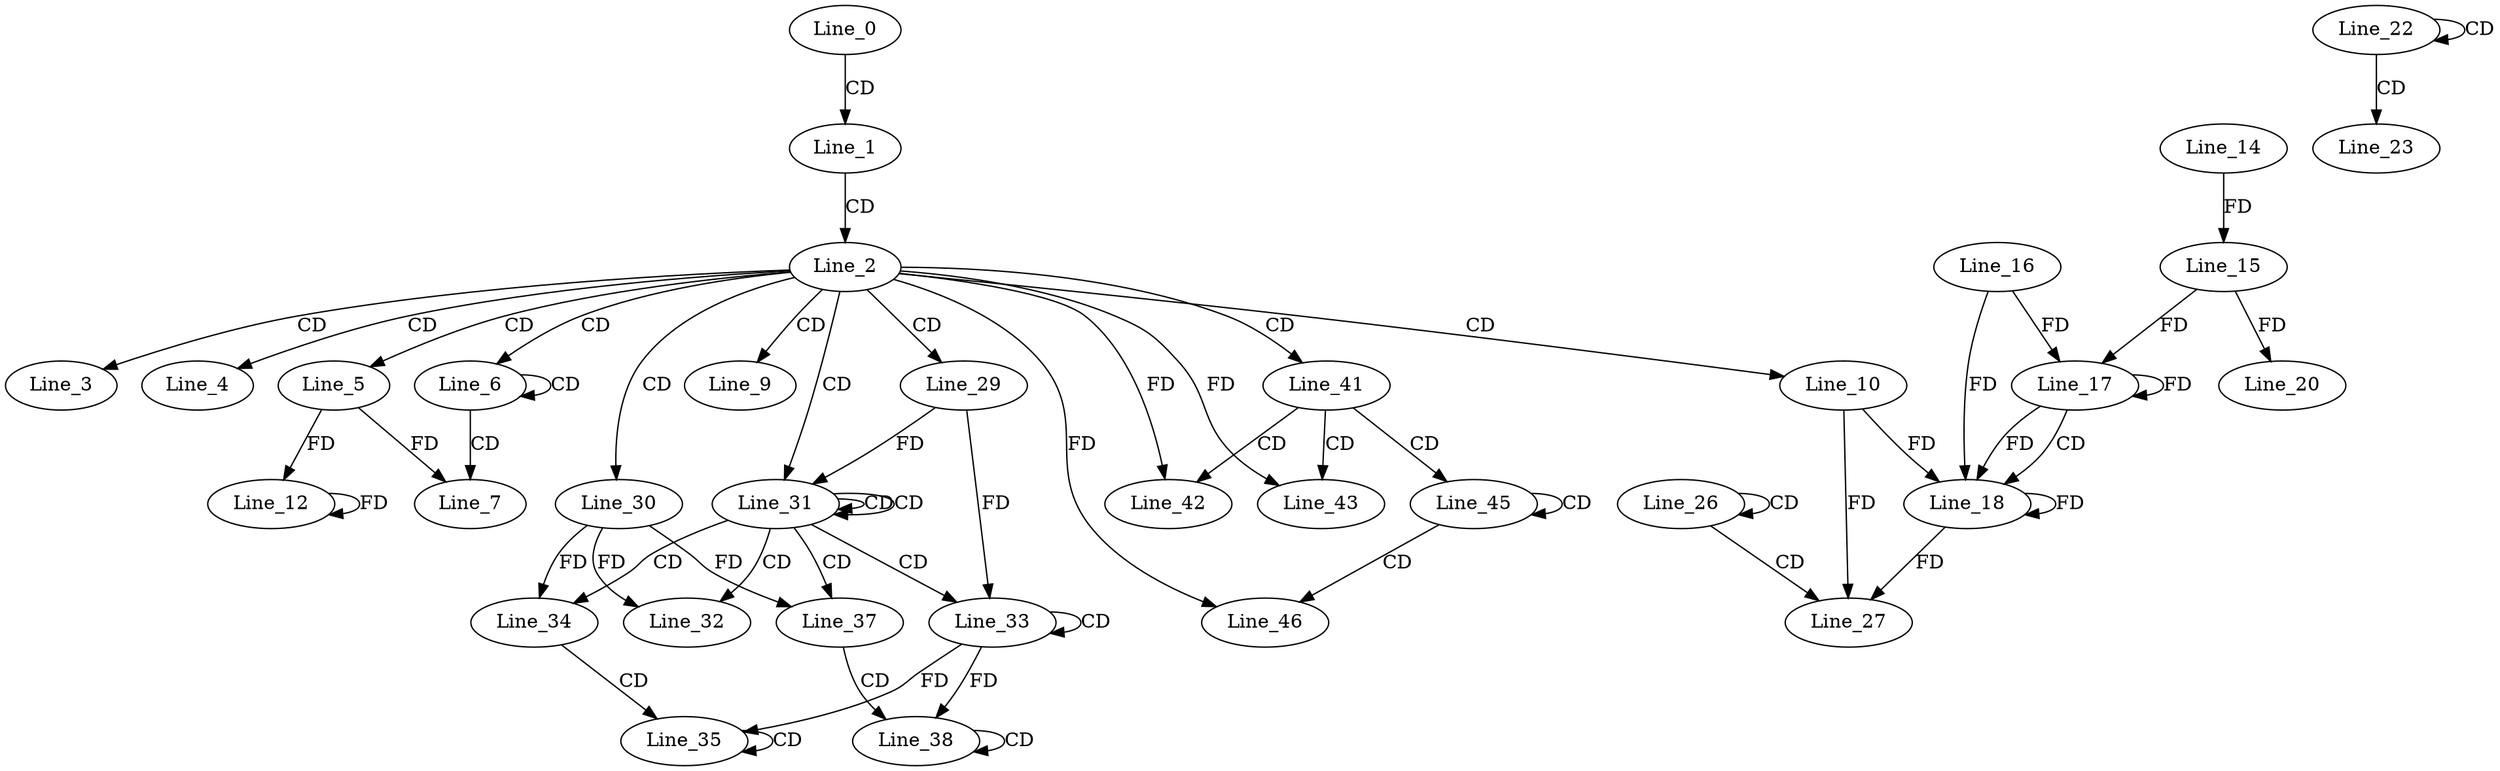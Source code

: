digraph G {
  Line_0;
  Line_1;
  Line_2;
  Line_3;
  Line_4;
  Line_5;
  Line_5;
  Line_5;
  Line_5;
  Line_6;
  Line_6;
  Line_7;
  Line_9;
  Line_10;
  Line_12;
  Line_12;
  Line_14;
  Line_15;
  Line_17;
  Line_16;
  Line_17;
  Line_15;
  Line_17;
  Line_18;
  Line_20;
  Line_22;
  Line_22;
  Line_23;
  Line_26;
  Line_26;
  Line_27;
  Line_29;
  Line_30;
  Line_31;
  Line_31;
  Line_32;
  Line_33;
  Line_33;
  Line_34;
  Line_35;
  Line_35;
  Line_37;
  Line_38;
  Line_38;
  Line_41;
  Line_42;
  Line_43;
  Line_45;
  Line_45;
  Line_46;
  Line_46;
  Line_0 -> Line_1 [ label="CD" ];
  Line_1 -> Line_2 [ label="CD" ];
  Line_2 -> Line_3 [ label="CD" ];
  Line_2 -> Line_4 [ label="CD" ];
  Line_2 -> Line_5 [ label="CD" ];
  Line_2 -> Line_6 [ label="CD" ];
  Line_6 -> Line_6 [ label="CD" ];
  Line_6 -> Line_7 [ label="CD" ];
  Line_5 -> Line_7 [ label="FD" ];
  Line_2 -> Line_9 [ label="CD" ];
  Line_2 -> Line_10 [ label="CD" ];
  Line_5 -> Line_12 [ label="FD" ];
  Line_12 -> Line_12 [ label="FD" ];
  Line_14 -> Line_15 [ label="FD" ];
  Line_17 -> Line_17 [ label="FD" ];
  Line_16 -> Line_17 [ label="FD" ];
  Line_15 -> Line_17 [ label="FD" ];
  Line_17 -> Line_18 [ label="CD" ];
  Line_18 -> Line_18 [ label="FD" ];
  Line_10 -> Line_18 [ label="FD" ];
  Line_17 -> Line_18 [ label="FD" ];
  Line_16 -> Line_18 [ label="FD" ];
  Line_15 -> Line_20 [ label="FD" ];
  Line_22 -> Line_22 [ label="CD" ];
  Line_22 -> Line_23 [ label="CD" ];
  Line_26 -> Line_26 [ label="CD" ];
  Line_26 -> Line_27 [ label="CD" ];
  Line_18 -> Line_27 [ label="FD" ];
  Line_10 -> Line_27 [ label="FD" ];
  Line_2 -> Line_29 [ label="CD" ];
  Line_2 -> Line_30 [ label="CD" ];
  Line_2 -> Line_31 [ label="CD" ];
  Line_31 -> Line_31 [ label="CD" ];
  Line_31 -> Line_31 [ label="CD" ];
  Line_29 -> Line_31 [ label="FD" ];
  Line_31 -> Line_32 [ label="CD" ];
  Line_30 -> Line_32 [ label="FD" ];
  Line_31 -> Line_33 [ label="CD" ];
  Line_33 -> Line_33 [ label="CD" ];
  Line_29 -> Line_33 [ label="FD" ];
  Line_31 -> Line_34 [ label="CD" ];
  Line_30 -> Line_34 [ label="FD" ];
  Line_34 -> Line_35 [ label="CD" ];
  Line_35 -> Line_35 [ label="CD" ];
  Line_33 -> Line_35 [ label="FD" ];
  Line_31 -> Line_37 [ label="CD" ];
  Line_30 -> Line_37 [ label="FD" ];
  Line_37 -> Line_38 [ label="CD" ];
  Line_38 -> Line_38 [ label="CD" ];
  Line_33 -> Line_38 [ label="FD" ];
  Line_2 -> Line_41 [ label="CD" ];
  Line_41 -> Line_42 [ label="CD" ];
  Line_2 -> Line_42 [ label="FD" ];
  Line_41 -> Line_43 [ label="CD" ];
  Line_2 -> Line_43 [ label="FD" ];
  Line_41 -> Line_45 [ label="CD" ];
  Line_45 -> Line_45 [ label="CD" ];
  Line_45 -> Line_46 [ label="CD" ];
  Line_2 -> Line_46 [ label="FD" ];
}
